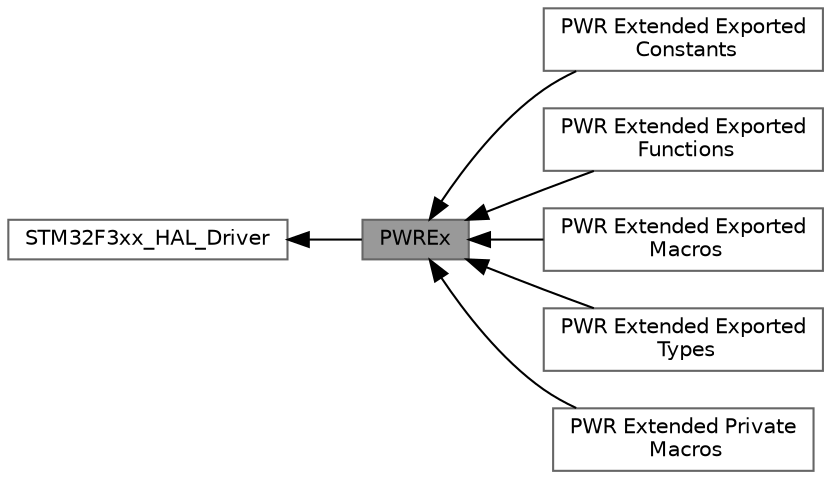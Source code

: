 digraph "PWREx"
{
 // LATEX_PDF_SIZE
  bgcolor="transparent";
  edge [fontname=Helvetica,fontsize=10,labelfontname=Helvetica,labelfontsize=10];
  node [fontname=Helvetica,fontsize=10,shape=box,height=0.2,width=0.4];
  rankdir=LR;
  Node1 [id="Node000001",label="PWREx",height=0.2,width=0.4,color="gray40", fillcolor="grey60", style="filled", fontcolor="black",tooltip="PWREx HAL module driver."];
  Node4 [id="Node000004",label="PWR Extended Exported\l Constants",height=0.2,width=0.4,color="grey40", fillcolor="white", style="filled",URL="$group___p_w_r_ex___exported___constants.html",tooltip=" "];
  Node7 [id="Node000007",label="PWR Extended Exported\l Functions",height=0.2,width=0.4,color="grey40", fillcolor="white", style="filled",URL="$group___p_w_r_ex___exported___functions.html",tooltip=" "];
  Node5 [id="Node000005",label="PWR Extended Exported\l Macros",height=0.2,width=0.4,color="grey40", fillcolor="white", style="filled",URL="$group___p_w_r_ex___exported___macros.html",tooltip=" "];
  Node3 [id="Node000003",label="PWR Extended Exported\l Types",height=0.2,width=0.4,color="grey40", fillcolor="white", style="filled",URL="$group___p_w_r_ex___exported___types.html",tooltip=" "];
  Node6 [id="Node000006",label="PWR Extended Private\l Macros",height=0.2,width=0.4,color="grey40", fillcolor="white", style="filled",URL="$group___p_w_r_ex___private___macros.html",tooltip=" "];
  Node2 [id="Node000002",label="STM32F3xx_HAL_Driver",height=0.2,width=0.4,color="grey40", fillcolor="white", style="filled",URL="$group___s_t_m32_f3xx___h_a_l___driver.html",tooltip=" "];
  Node2->Node1 [shape=plaintext, dir="back", style="solid"];
  Node1->Node3 [shape=plaintext, dir="back", style="solid"];
  Node1->Node4 [shape=plaintext, dir="back", style="solid"];
  Node1->Node5 [shape=plaintext, dir="back", style="solid"];
  Node1->Node6 [shape=plaintext, dir="back", style="solid"];
  Node1->Node7 [shape=plaintext, dir="back", style="solid"];
}
